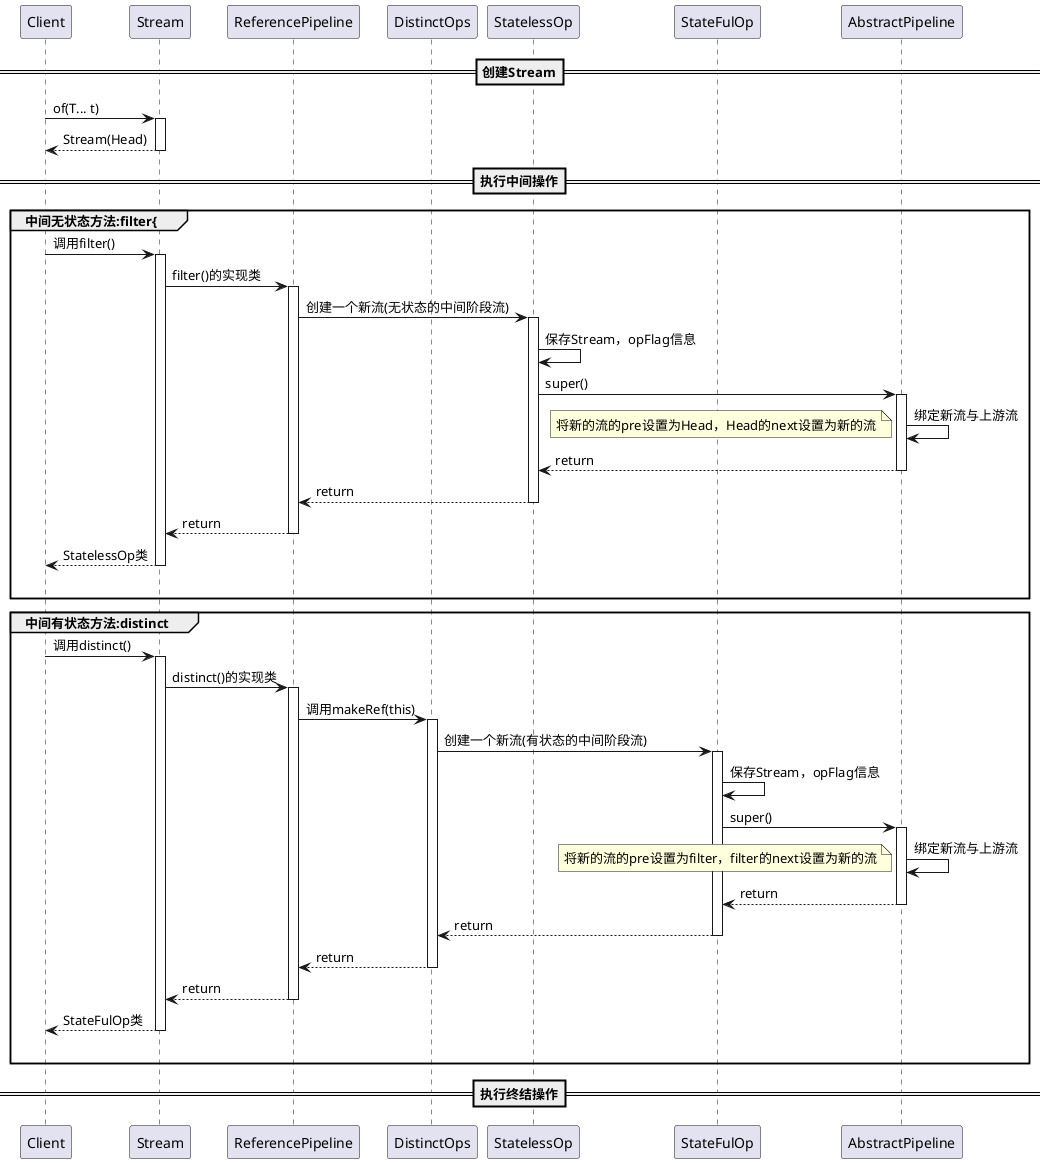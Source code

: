 @startuml
participant Client
participant Stream
participant ReferencePipeline
participant DistinctOps
participant StatelessOp
participant StateFulOp
participant AbstractPipeline


==创建Stream==
Client -> Stream ++: of(T... t)
return Stream(Head)
==执行中间操作==
group 中间无状态方法:filter{
Client -> Stream ++: 调用filter()
Stream -> ReferencePipeline ++ : filter()的实现类
ReferencePipeline -> StatelessOp++: 创建一个新流(无状态的中间阶段流)
StatelessOp -> StatelessOp : 保存Stream，opFlag信息
StatelessOp -> AbstractPipeline ++: super()
AbstractPipeline -> AbstractPipeline : 绑定新流与上游流
note left : 将新的流的pre设置为Head，Head的next设置为新的流
return return
return return
return return
return StatelessOp类
|||
end

group 中间有状态方法:distinct
Client -> Stream ++: 调用distinct()
Stream -> ReferencePipeline ++ : distinct()的实现类
ReferencePipeline -> DistinctOps ++: 调用makeRef(this)
DistinctOps -> StateFulOp++: 创建一个新流(有状态的中间阶段流)
StateFulOp -> StateFulOp : 保存Stream，opFlag信息
StateFulOp -> AbstractPipeline ++: super()
AbstractPipeline -> AbstractPipeline : 绑定新流与上游流
note left : 将新的流的pre设置为filter，filter的next设置为新的流
return return
return return
return return
return return
return StateFulOp类
|||
end

==执行终结操作==

@enduml